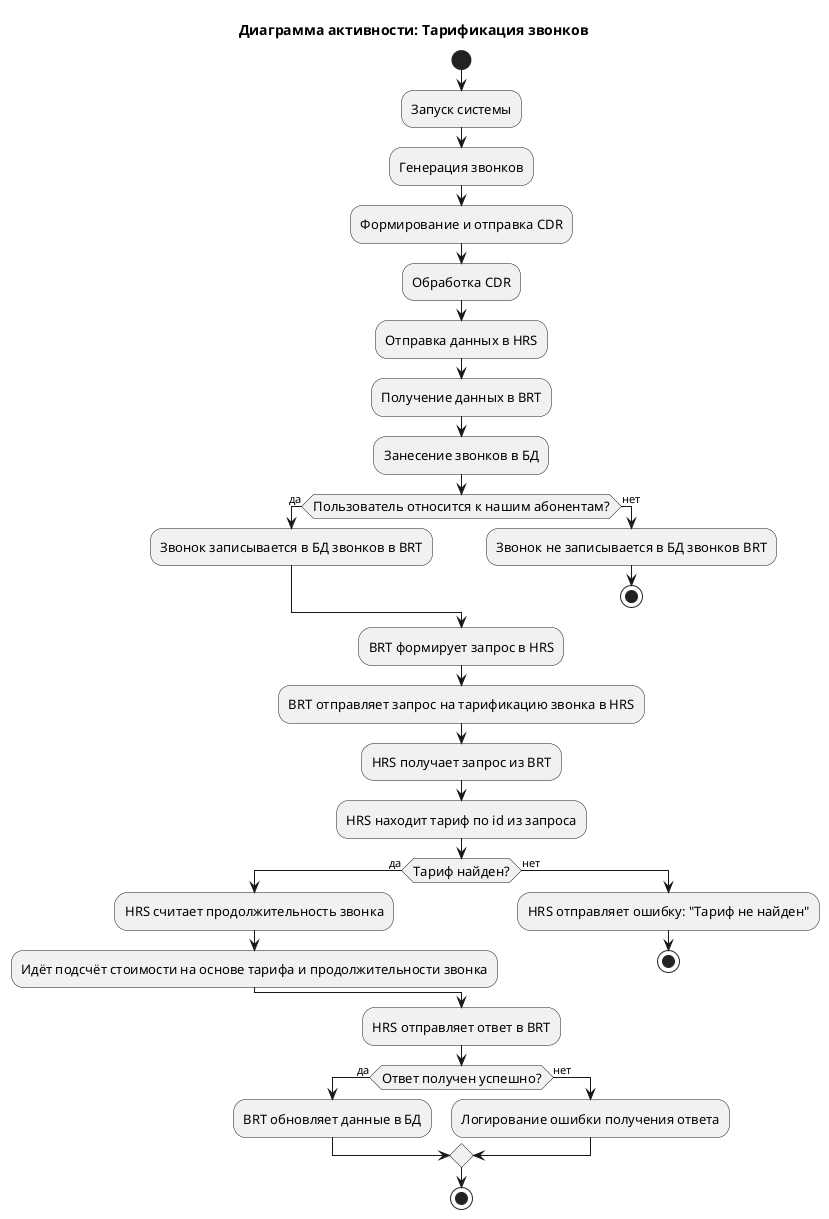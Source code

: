 @startuml Activity diagram

title: Диаграмма активности: Тарификация звонков

start

skinparam Activity {
  FontSize 13
  FontName "Arial Narrow"
}

:Запуск системы;

:Генерация звонков;

:Формирование и отправка CDR;

:Обработка CDR;

:Отправка данных в HRS;

:Получение данных в BRT;

:Занесение звонков в БД;

if (Пользователь относится к нашим абонентам?) then (да)
  :Звонок записывается в БД звонков в BRT;
else (нет)
  :Звонок не записывается в БД звонков BRT;
  stop
endif

:BRT формирует запрос в HRS;

:BRT отправляет запрос на тарификацию звонка в HRS;

:HRS получает запрос из BRT;

:HRS находит тариф по id из запроса;

if (Тариф найден?) then (да)
  :HRS считает продолжительность звонка;
  :Идёт подсчёт стоимости на основе тарифа и продолжительности звонка;
else (нет)
  :HRS отправляет ошибку: "Тариф не найден";
  stop
endif

:HRS отправляет ответ в BRT;

if (Ответ получен успешно?) then (да)
  :BRT обновляет данные в БД;
else (нет)
  :Логирование ошибки получения ответа;
endif

stop

@enduml
